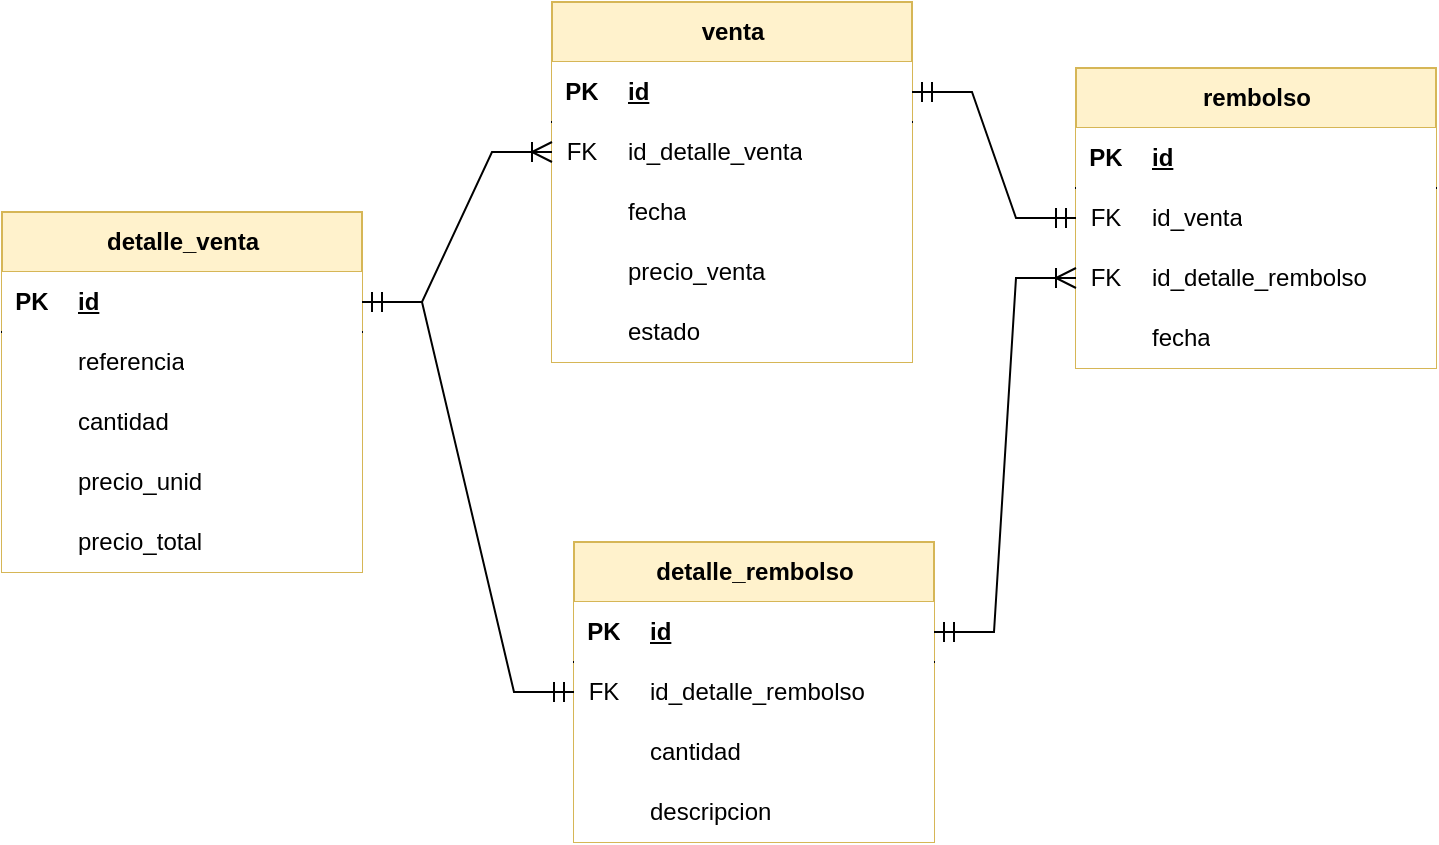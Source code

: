 <mxfile version="26.0.16">
  <diagram name="Página-1" id="95jG_J1Uv0qb6BzTNzBM">
    <mxGraphModel dx="2234" dy="1155" grid="0" gridSize="10" guides="1" tooltips="1" connect="1" arrows="1" fold="1" page="0" pageScale="1" pageWidth="850" pageHeight="1100" math="0" shadow="0">
      <root>
        <mxCell id="0" />
        <mxCell id="1" parent="0" />
        <mxCell id="0oiQTfKQ3cmPWN4CQmtG-1" value="venta" style="shape=table;startSize=30;container=1;collapsible=1;childLayout=tableLayout;fixedRows=1;rowLines=0;fontStyle=1;align=center;resizeLast=1;html=1;fillColor=#fff2cc;strokeColor=#d6b656;" parent="1" vertex="1">
          <mxGeometry x="-232" y="-263" width="180" height="180" as="geometry" />
        </mxCell>
        <mxCell id="0oiQTfKQ3cmPWN4CQmtG-2" value="" style="shape=tableRow;horizontal=0;startSize=0;swimlaneHead=0;swimlaneBody=0;fillColor=none;collapsible=0;dropTarget=0;points=[[0,0.5],[1,0.5]];portConstraint=eastwest;top=0;left=0;right=0;bottom=1;" parent="0oiQTfKQ3cmPWN4CQmtG-1" vertex="1">
          <mxGeometry y="30" width="180" height="30" as="geometry" />
        </mxCell>
        <mxCell id="0oiQTfKQ3cmPWN4CQmtG-3" value="PK" style="shape=partialRectangle;connectable=0;top=0;left=0;bottom=0;right=0;fontStyle=1;overflow=hidden;whiteSpace=wrap;html=1;" parent="0oiQTfKQ3cmPWN4CQmtG-2" vertex="1">
          <mxGeometry width="30" height="30" as="geometry">
            <mxRectangle width="30" height="30" as="alternateBounds" />
          </mxGeometry>
        </mxCell>
        <mxCell id="0oiQTfKQ3cmPWN4CQmtG-4" value="id" style="shape=partialRectangle;connectable=0;top=0;left=0;bottom=0;right=0;align=left;spacingLeft=6;fontStyle=5;overflow=hidden;whiteSpace=wrap;html=1;" parent="0oiQTfKQ3cmPWN4CQmtG-2" vertex="1">
          <mxGeometry x="30" width="150" height="30" as="geometry">
            <mxRectangle width="150" height="30" as="alternateBounds" />
          </mxGeometry>
        </mxCell>
        <mxCell id="0oiQTfKQ3cmPWN4CQmtG-5" value="" style="shape=tableRow;horizontal=0;startSize=0;swimlaneHead=0;swimlaneBody=0;fillColor=none;collapsible=0;dropTarget=0;points=[[0,0.5],[1,0.5]];portConstraint=eastwest;top=0;left=0;right=0;bottom=0;" parent="0oiQTfKQ3cmPWN4CQmtG-1" vertex="1">
          <mxGeometry y="60" width="180" height="30" as="geometry" />
        </mxCell>
        <mxCell id="0oiQTfKQ3cmPWN4CQmtG-6" value="FK" style="shape=partialRectangle;connectable=0;top=0;left=0;bottom=0;right=0;editable=1;overflow=hidden;whiteSpace=wrap;html=1;" parent="0oiQTfKQ3cmPWN4CQmtG-5" vertex="1">
          <mxGeometry width="30" height="30" as="geometry">
            <mxRectangle width="30" height="30" as="alternateBounds" />
          </mxGeometry>
        </mxCell>
        <mxCell id="0oiQTfKQ3cmPWN4CQmtG-7" value="id_detalle_venta" style="shape=partialRectangle;connectable=0;top=0;left=0;bottom=0;right=0;align=left;spacingLeft=6;overflow=hidden;whiteSpace=wrap;html=1;" parent="0oiQTfKQ3cmPWN4CQmtG-5" vertex="1">
          <mxGeometry x="30" width="150" height="30" as="geometry">
            <mxRectangle width="150" height="30" as="alternateBounds" />
          </mxGeometry>
        </mxCell>
        <mxCell id="0oiQTfKQ3cmPWN4CQmtG-8" value="" style="shape=tableRow;horizontal=0;startSize=0;swimlaneHead=0;swimlaneBody=0;fillColor=none;collapsible=0;dropTarget=0;points=[[0,0.5],[1,0.5]];portConstraint=eastwest;top=0;left=0;right=0;bottom=0;" parent="0oiQTfKQ3cmPWN4CQmtG-1" vertex="1">
          <mxGeometry y="90" width="180" height="30" as="geometry" />
        </mxCell>
        <mxCell id="0oiQTfKQ3cmPWN4CQmtG-9" value="" style="shape=partialRectangle;connectable=0;top=0;left=0;bottom=0;right=0;editable=1;overflow=hidden;whiteSpace=wrap;html=1;" parent="0oiQTfKQ3cmPWN4CQmtG-8" vertex="1">
          <mxGeometry width="30" height="30" as="geometry">
            <mxRectangle width="30" height="30" as="alternateBounds" />
          </mxGeometry>
        </mxCell>
        <mxCell id="0oiQTfKQ3cmPWN4CQmtG-10" value="fecha" style="shape=partialRectangle;connectable=0;top=0;left=0;bottom=0;right=0;align=left;spacingLeft=6;overflow=hidden;whiteSpace=wrap;html=1;" parent="0oiQTfKQ3cmPWN4CQmtG-8" vertex="1">
          <mxGeometry x="30" width="150" height="30" as="geometry">
            <mxRectangle width="150" height="30" as="alternateBounds" />
          </mxGeometry>
        </mxCell>
        <mxCell id="0oiQTfKQ3cmPWN4CQmtG-11" value="" style="shape=tableRow;horizontal=0;startSize=0;swimlaneHead=0;swimlaneBody=0;fillColor=none;collapsible=0;dropTarget=0;points=[[0,0.5],[1,0.5]];portConstraint=eastwest;top=0;left=0;right=0;bottom=0;" parent="0oiQTfKQ3cmPWN4CQmtG-1" vertex="1">
          <mxGeometry y="120" width="180" height="30" as="geometry" />
        </mxCell>
        <mxCell id="0oiQTfKQ3cmPWN4CQmtG-12" value="" style="shape=partialRectangle;connectable=0;top=0;left=0;bottom=0;right=0;editable=1;overflow=hidden;whiteSpace=wrap;html=1;" parent="0oiQTfKQ3cmPWN4CQmtG-11" vertex="1">
          <mxGeometry width="30" height="30" as="geometry">
            <mxRectangle width="30" height="30" as="alternateBounds" />
          </mxGeometry>
        </mxCell>
        <mxCell id="0oiQTfKQ3cmPWN4CQmtG-13" value="precio_venta" style="shape=partialRectangle;connectable=0;top=0;left=0;bottom=0;right=0;align=left;spacingLeft=6;overflow=hidden;whiteSpace=wrap;html=1;" parent="0oiQTfKQ3cmPWN4CQmtG-11" vertex="1">
          <mxGeometry x="30" width="150" height="30" as="geometry">
            <mxRectangle width="150" height="30" as="alternateBounds" />
          </mxGeometry>
        </mxCell>
        <mxCell id="0oiQTfKQ3cmPWN4CQmtG-53" style="shape=tableRow;horizontal=0;startSize=0;swimlaneHead=0;swimlaneBody=0;fillColor=none;collapsible=0;dropTarget=0;points=[[0,0.5],[1,0.5]];portConstraint=eastwest;top=0;left=0;right=0;bottom=0;" parent="0oiQTfKQ3cmPWN4CQmtG-1" vertex="1">
          <mxGeometry y="150" width="180" height="30" as="geometry" />
        </mxCell>
        <mxCell id="0oiQTfKQ3cmPWN4CQmtG-54" style="shape=partialRectangle;connectable=0;top=0;left=0;bottom=0;right=0;editable=1;overflow=hidden;whiteSpace=wrap;html=1;" parent="0oiQTfKQ3cmPWN4CQmtG-53" vertex="1">
          <mxGeometry width="30" height="30" as="geometry">
            <mxRectangle width="30" height="30" as="alternateBounds" />
          </mxGeometry>
        </mxCell>
        <mxCell id="0oiQTfKQ3cmPWN4CQmtG-55" value="estado" style="shape=partialRectangle;connectable=0;top=0;left=0;bottom=0;right=0;align=left;spacingLeft=6;overflow=hidden;whiteSpace=wrap;html=1;" parent="0oiQTfKQ3cmPWN4CQmtG-53" vertex="1">
          <mxGeometry x="30" width="150" height="30" as="geometry">
            <mxRectangle width="150" height="30" as="alternateBounds" />
          </mxGeometry>
        </mxCell>
        <mxCell id="0oiQTfKQ3cmPWN4CQmtG-14" value="detalle_venta" style="shape=table;startSize=30;container=1;collapsible=1;childLayout=tableLayout;fixedRows=1;rowLines=0;fontStyle=1;align=center;resizeLast=1;html=1;fillColor=#fff2cc;strokeColor=#d6b656;" parent="1" vertex="1">
          <mxGeometry x="-507" y="-158" width="180" height="180" as="geometry" />
        </mxCell>
        <mxCell id="0oiQTfKQ3cmPWN4CQmtG-15" value="" style="shape=tableRow;horizontal=0;startSize=0;swimlaneHead=0;swimlaneBody=0;fillColor=none;collapsible=0;dropTarget=0;points=[[0,0.5],[1,0.5]];portConstraint=eastwest;top=0;left=0;right=0;bottom=1;" parent="0oiQTfKQ3cmPWN4CQmtG-14" vertex="1">
          <mxGeometry y="30" width="180" height="30" as="geometry" />
        </mxCell>
        <mxCell id="0oiQTfKQ3cmPWN4CQmtG-16" value="PK" style="shape=partialRectangle;connectable=0;top=0;left=0;bottom=0;right=0;fontStyle=1;overflow=hidden;whiteSpace=wrap;html=1;" parent="0oiQTfKQ3cmPWN4CQmtG-15" vertex="1">
          <mxGeometry width="30" height="30" as="geometry">
            <mxRectangle width="30" height="30" as="alternateBounds" />
          </mxGeometry>
        </mxCell>
        <mxCell id="0oiQTfKQ3cmPWN4CQmtG-17" value="id" style="shape=partialRectangle;connectable=0;top=0;left=0;bottom=0;right=0;align=left;spacingLeft=6;fontStyle=5;overflow=hidden;whiteSpace=wrap;html=1;" parent="0oiQTfKQ3cmPWN4CQmtG-15" vertex="1">
          <mxGeometry x="30" width="150" height="30" as="geometry">
            <mxRectangle width="150" height="30" as="alternateBounds" />
          </mxGeometry>
        </mxCell>
        <mxCell id="0oiQTfKQ3cmPWN4CQmtG-18" value="" style="shape=tableRow;horizontal=0;startSize=0;swimlaneHead=0;swimlaneBody=0;fillColor=none;collapsible=0;dropTarget=0;points=[[0,0.5],[1,0.5]];portConstraint=eastwest;top=0;left=0;right=0;bottom=0;" parent="0oiQTfKQ3cmPWN4CQmtG-14" vertex="1">
          <mxGeometry y="60" width="180" height="30" as="geometry" />
        </mxCell>
        <mxCell id="0oiQTfKQ3cmPWN4CQmtG-19" value="" style="shape=partialRectangle;connectable=0;top=0;left=0;bottom=0;right=0;editable=1;overflow=hidden;whiteSpace=wrap;html=1;" parent="0oiQTfKQ3cmPWN4CQmtG-18" vertex="1">
          <mxGeometry width="30" height="30" as="geometry">
            <mxRectangle width="30" height="30" as="alternateBounds" />
          </mxGeometry>
        </mxCell>
        <mxCell id="0oiQTfKQ3cmPWN4CQmtG-20" value="referencia" style="shape=partialRectangle;connectable=0;top=0;left=0;bottom=0;right=0;align=left;spacingLeft=6;overflow=hidden;whiteSpace=wrap;html=1;" parent="0oiQTfKQ3cmPWN4CQmtG-18" vertex="1">
          <mxGeometry x="30" width="150" height="30" as="geometry">
            <mxRectangle width="150" height="30" as="alternateBounds" />
          </mxGeometry>
        </mxCell>
        <mxCell id="0oiQTfKQ3cmPWN4CQmtG-21" value="" style="shape=tableRow;horizontal=0;startSize=0;swimlaneHead=0;swimlaneBody=0;fillColor=none;collapsible=0;dropTarget=0;points=[[0,0.5],[1,0.5]];portConstraint=eastwest;top=0;left=0;right=0;bottom=0;" parent="0oiQTfKQ3cmPWN4CQmtG-14" vertex="1">
          <mxGeometry y="90" width="180" height="30" as="geometry" />
        </mxCell>
        <mxCell id="0oiQTfKQ3cmPWN4CQmtG-22" value="" style="shape=partialRectangle;connectable=0;top=0;left=0;bottom=0;right=0;editable=1;overflow=hidden;whiteSpace=wrap;html=1;" parent="0oiQTfKQ3cmPWN4CQmtG-21" vertex="1">
          <mxGeometry width="30" height="30" as="geometry">
            <mxRectangle width="30" height="30" as="alternateBounds" />
          </mxGeometry>
        </mxCell>
        <mxCell id="0oiQTfKQ3cmPWN4CQmtG-23" value="cantidad" style="shape=partialRectangle;connectable=0;top=0;left=0;bottom=0;right=0;align=left;spacingLeft=6;overflow=hidden;whiteSpace=wrap;html=1;" parent="0oiQTfKQ3cmPWN4CQmtG-21" vertex="1">
          <mxGeometry x="30" width="150" height="30" as="geometry">
            <mxRectangle width="150" height="30" as="alternateBounds" />
          </mxGeometry>
        </mxCell>
        <mxCell id="0oiQTfKQ3cmPWN4CQmtG-64" style="shape=tableRow;horizontal=0;startSize=0;swimlaneHead=0;swimlaneBody=0;fillColor=none;collapsible=0;dropTarget=0;points=[[0,0.5],[1,0.5]];portConstraint=eastwest;top=0;left=0;right=0;bottom=0;" parent="0oiQTfKQ3cmPWN4CQmtG-14" vertex="1">
          <mxGeometry y="120" width="180" height="30" as="geometry" />
        </mxCell>
        <mxCell id="0oiQTfKQ3cmPWN4CQmtG-65" style="shape=partialRectangle;connectable=0;top=0;left=0;bottom=0;right=0;editable=1;overflow=hidden;whiteSpace=wrap;html=1;" parent="0oiQTfKQ3cmPWN4CQmtG-64" vertex="1">
          <mxGeometry width="30" height="30" as="geometry">
            <mxRectangle width="30" height="30" as="alternateBounds" />
          </mxGeometry>
        </mxCell>
        <mxCell id="0oiQTfKQ3cmPWN4CQmtG-66" value="precio_unid" style="shape=partialRectangle;connectable=0;top=0;left=0;bottom=0;right=0;align=left;spacingLeft=6;overflow=hidden;whiteSpace=wrap;html=1;" parent="0oiQTfKQ3cmPWN4CQmtG-64" vertex="1">
          <mxGeometry x="30" width="150" height="30" as="geometry">
            <mxRectangle width="150" height="30" as="alternateBounds" />
          </mxGeometry>
        </mxCell>
        <mxCell id="0oiQTfKQ3cmPWN4CQmtG-24" value="" style="shape=tableRow;horizontal=0;startSize=0;swimlaneHead=0;swimlaneBody=0;fillColor=none;collapsible=0;dropTarget=0;points=[[0,0.5],[1,0.5]];portConstraint=eastwest;top=0;left=0;right=0;bottom=0;" parent="0oiQTfKQ3cmPWN4CQmtG-14" vertex="1">
          <mxGeometry y="150" width="180" height="30" as="geometry" />
        </mxCell>
        <mxCell id="0oiQTfKQ3cmPWN4CQmtG-25" value="" style="shape=partialRectangle;connectable=0;top=0;left=0;bottom=0;right=0;editable=1;overflow=hidden;whiteSpace=wrap;html=1;" parent="0oiQTfKQ3cmPWN4CQmtG-24" vertex="1">
          <mxGeometry width="30" height="30" as="geometry">
            <mxRectangle width="30" height="30" as="alternateBounds" />
          </mxGeometry>
        </mxCell>
        <mxCell id="0oiQTfKQ3cmPWN4CQmtG-26" value="precio_total" style="shape=partialRectangle;connectable=0;top=0;left=0;bottom=0;right=0;align=left;spacingLeft=6;overflow=hidden;whiteSpace=wrap;html=1;" parent="0oiQTfKQ3cmPWN4CQmtG-24" vertex="1">
          <mxGeometry x="30" width="150" height="30" as="geometry">
            <mxRectangle width="150" height="30" as="alternateBounds" />
          </mxGeometry>
        </mxCell>
        <mxCell id="0oiQTfKQ3cmPWN4CQmtG-27" value="rembolso" style="shape=table;startSize=30;container=1;collapsible=1;childLayout=tableLayout;fixedRows=1;rowLines=0;fontStyle=1;align=center;resizeLast=1;html=1;fillColor=#fff2cc;strokeColor=#d6b656;" parent="1" vertex="1">
          <mxGeometry x="30" y="-230" width="180" height="150" as="geometry" />
        </mxCell>
        <mxCell id="0oiQTfKQ3cmPWN4CQmtG-28" value="" style="shape=tableRow;horizontal=0;startSize=0;swimlaneHead=0;swimlaneBody=0;fillColor=none;collapsible=0;dropTarget=0;points=[[0,0.5],[1,0.5]];portConstraint=eastwest;top=0;left=0;right=0;bottom=1;" parent="0oiQTfKQ3cmPWN4CQmtG-27" vertex="1">
          <mxGeometry y="30" width="180" height="30" as="geometry" />
        </mxCell>
        <mxCell id="0oiQTfKQ3cmPWN4CQmtG-29" value="PK" style="shape=partialRectangle;connectable=0;top=0;left=0;bottom=0;right=0;fontStyle=1;overflow=hidden;whiteSpace=wrap;html=1;" parent="0oiQTfKQ3cmPWN4CQmtG-28" vertex="1">
          <mxGeometry width="30" height="30" as="geometry">
            <mxRectangle width="30" height="30" as="alternateBounds" />
          </mxGeometry>
        </mxCell>
        <mxCell id="0oiQTfKQ3cmPWN4CQmtG-30" value="id" style="shape=partialRectangle;connectable=0;top=0;left=0;bottom=0;right=0;align=left;spacingLeft=6;fontStyle=5;overflow=hidden;whiteSpace=wrap;html=1;" parent="0oiQTfKQ3cmPWN4CQmtG-28" vertex="1">
          <mxGeometry x="30" width="150" height="30" as="geometry">
            <mxRectangle width="150" height="30" as="alternateBounds" />
          </mxGeometry>
        </mxCell>
        <mxCell id="0oiQTfKQ3cmPWN4CQmtG-56" style="shape=tableRow;horizontal=0;startSize=0;swimlaneHead=0;swimlaneBody=0;fillColor=none;collapsible=0;dropTarget=0;points=[[0,0.5],[1,0.5]];portConstraint=eastwest;top=0;left=0;right=0;bottom=0;" parent="0oiQTfKQ3cmPWN4CQmtG-27" vertex="1">
          <mxGeometry y="60" width="180" height="30" as="geometry" />
        </mxCell>
        <mxCell id="0oiQTfKQ3cmPWN4CQmtG-57" value="FK" style="shape=partialRectangle;connectable=0;top=0;left=0;bottom=0;right=0;editable=1;overflow=hidden;whiteSpace=wrap;html=1;" parent="0oiQTfKQ3cmPWN4CQmtG-56" vertex="1">
          <mxGeometry width="30" height="30" as="geometry">
            <mxRectangle width="30" height="30" as="alternateBounds" />
          </mxGeometry>
        </mxCell>
        <mxCell id="0oiQTfKQ3cmPWN4CQmtG-58" value="id_venta" style="shape=partialRectangle;connectable=0;fillColor=default;top=0;left=0;bottom=0;right=0;align=left;spacingLeft=6;overflow=hidden;whiteSpace=wrap;html=1;" parent="0oiQTfKQ3cmPWN4CQmtG-56" vertex="1">
          <mxGeometry x="30" width="150" height="30" as="geometry">
            <mxRectangle width="150" height="30" as="alternateBounds" />
          </mxGeometry>
        </mxCell>
        <mxCell id="0oiQTfKQ3cmPWN4CQmtG-31" value="" style="shape=tableRow;horizontal=0;startSize=0;swimlaneHead=0;swimlaneBody=0;fillColor=none;collapsible=0;dropTarget=0;points=[[0,0.5],[1,0.5]];portConstraint=eastwest;top=0;left=0;right=0;bottom=0;" parent="0oiQTfKQ3cmPWN4CQmtG-27" vertex="1">
          <mxGeometry y="90" width="180" height="30" as="geometry" />
        </mxCell>
        <mxCell id="0oiQTfKQ3cmPWN4CQmtG-32" value="FK" style="shape=partialRectangle;connectable=0;top=0;left=0;bottom=0;right=0;editable=1;overflow=hidden;whiteSpace=wrap;html=1;" parent="0oiQTfKQ3cmPWN4CQmtG-31" vertex="1">
          <mxGeometry width="30" height="30" as="geometry">
            <mxRectangle width="30" height="30" as="alternateBounds" />
          </mxGeometry>
        </mxCell>
        <mxCell id="0oiQTfKQ3cmPWN4CQmtG-33" value="id_detalle_rembolso" style="shape=partialRectangle;connectable=0;top=0;left=0;bottom=0;right=0;align=left;spacingLeft=6;overflow=hidden;whiteSpace=wrap;html=1;" parent="0oiQTfKQ3cmPWN4CQmtG-31" vertex="1">
          <mxGeometry x="30" width="150" height="30" as="geometry">
            <mxRectangle width="150" height="30" as="alternateBounds" />
          </mxGeometry>
        </mxCell>
        <mxCell id="0oiQTfKQ3cmPWN4CQmtG-34" value="" style="shape=tableRow;horizontal=0;startSize=0;swimlaneHead=0;swimlaneBody=0;fillColor=none;collapsible=0;dropTarget=0;points=[[0,0.5],[1,0.5]];portConstraint=eastwest;top=0;left=0;right=0;bottom=0;" parent="0oiQTfKQ3cmPWN4CQmtG-27" vertex="1">
          <mxGeometry y="120" width="180" height="30" as="geometry" />
        </mxCell>
        <mxCell id="0oiQTfKQ3cmPWN4CQmtG-35" value="" style="shape=partialRectangle;connectable=0;top=0;left=0;bottom=0;right=0;editable=1;overflow=hidden;whiteSpace=wrap;html=1;" parent="0oiQTfKQ3cmPWN4CQmtG-34" vertex="1">
          <mxGeometry width="30" height="30" as="geometry">
            <mxRectangle width="30" height="30" as="alternateBounds" />
          </mxGeometry>
        </mxCell>
        <mxCell id="0oiQTfKQ3cmPWN4CQmtG-36" value="fecha" style="shape=partialRectangle;connectable=0;top=0;left=0;bottom=0;right=0;align=left;spacingLeft=6;overflow=hidden;whiteSpace=wrap;html=1;" parent="0oiQTfKQ3cmPWN4CQmtG-34" vertex="1">
          <mxGeometry x="30" width="150" height="30" as="geometry">
            <mxRectangle width="150" height="30" as="alternateBounds" />
          </mxGeometry>
        </mxCell>
        <mxCell id="0oiQTfKQ3cmPWN4CQmtG-40" value="detalle_rembolso" style="shape=table;startSize=30;container=1;collapsible=1;childLayout=tableLayout;fixedRows=1;rowLines=0;fontStyle=1;align=center;resizeLast=1;html=1;fillColor=#fff2cc;strokeColor=#d6b656;" parent="1" vertex="1">
          <mxGeometry x="-221" y="7" width="180" height="150" as="geometry" />
        </mxCell>
        <mxCell id="0oiQTfKQ3cmPWN4CQmtG-41" value="" style="shape=tableRow;horizontal=0;startSize=0;swimlaneHead=0;swimlaneBody=0;fillColor=none;collapsible=0;dropTarget=0;points=[[0,0.5],[1,0.5]];portConstraint=eastwest;top=0;left=0;right=0;bottom=1;" parent="0oiQTfKQ3cmPWN4CQmtG-40" vertex="1">
          <mxGeometry y="30" width="180" height="30" as="geometry" />
        </mxCell>
        <mxCell id="0oiQTfKQ3cmPWN4CQmtG-42" value="PK" style="shape=partialRectangle;connectable=0;fillColor=default;top=0;left=0;bottom=0;right=0;fontStyle=1;overflow=hidden;whiteSpace=wrap;html=1;" parent="0oiQTfKQ3cmPWN4CQmtG-41" vertex="1">
          <mxGeometry width="30" height="30" as="geometry">
            <mxRectangle width="30" height="30" as="alternateBounds" />
          </mxGeometry>
        </mxCell>
        <mxCell id="0oiQTfKQ3cmPWN4CQmtG-43" value="id" style="shape=partialRectangle;connectable=0;fillColor=default;top=0;left=0;bottom=0;right=0;align=left;spacingLeft=6;fontStyle=5;overflow=hidden;whiteSpace=wrap;html=1;" parent="0oiQTfKQ3cmPWN4CQmtG-41" vertex="1">
          <mxGeometry x="30" width="150" height="30" as="geometry">
            <mxRectangle width="150" height="30" as="alternateBounds" />
          </mxGeometry>
        </mxCell>
        <mxCell id="0oiQTfKQ3cmPWN4CQmtG-44" value="" style="shape=tableRow;horizontal=0;startSize=0;swimlaneHead=0;swimlaneBody=0;fillColor=none;collapsible=0;dropTarget=0;points=[[0,0.5],[1,0.5]];portConstraint=eastwest;top=0;left=0;right=0;bottom=0;" parent="0oiQTfKQ3cmPWN4CQmtG-40" vertex="1">
          <mxGeometry y="60" width="180" height="30" as="geometry" />
        </mxCell>
        <mxCell id="0oiQTfKQ3cmPWN4CQmtG-45" value="FK" style="shape=partialRectangle;connectable=0;fillColor=default;top=0;left=0;bottom=0;right=0;editable=1;overflow=hidden;whiteSpace=wrap;html=1;" parent="0oiQTfKQ3cmPWN4CQmtG-44" vertex="1">
          <mxGeometry width="30" height="30" as="geometry">
            <mxRectangle width="30" height="30" as="alternateBounds" />
          </mxGeometry>
        </mxCell>
        <mxCell id="0oiQTfKQ3cmPWN4CQmtG-46" value="id_detalle_rembolso" style="shape=partialRectangle;connectable=0;fillColor=default;top=0;left=0;bottom=0;right=0;align=left;spacingLeft=6;overflow=hidden;whiteSpace=wrap;html=1;" parent="0oiQTfKQ3cmPWN4CQmtG-44" vertex="1">
          <mxGeometry x="30" width="150" height="30" as="geometry">
            <mxRectangle width="150" height="30" as="alternateBounds" />
          </mxGeometry>
        </mxCell>
        <mxCell id="0oiQTfKQ3cmPWN4CQmtG-47" value="" style="shape=tableRow;horizontal=0;startSize=0;swimlaneHead=0;swimlaneBody=0;fillColor=none;collapsible=0;dropTarget=0;points=[[0,0.5],[1,0.5]];portConstraint=eastwest;top=0;left=0;right=0;bottom=0;" parent="0oiQTfKQ3cmPWN4CQmtG-40" vertex="1">
          <mxGeometry y="90" width="180" height="30" as="geometry" />
        </mxCell>
        <mxCell id="0oiQTfKQ3cmPWN4CQmtG-48" value="" style="shape=partialRectangle;connectable=0;fillColor=default;top=0;left=0;bottom=0;right=0;editable=1;overflow=hidden;whiteSpace=wrap;html=1;" parent="0oiQTfKQ3cmPWN4CQmtG-47" vertex="1">
          <mxGeometry width="30" height="30" as="geometry">
            <mxRectangle width="30" height="30" as="alternateBounds" />
          </mxGeometry>
        </mxCell>
        <mxCell id="0oiQTfKQ3cmPWN4CQmtG-49" value="cantidad" style="shape=partialRectangle;connectable=0;fillColor=default;top=0;left=0;bottom=0;right=0;align=left;spacingLeft=6;overflow=hidden;whiteSpace=wrap;html=1;" parent="0oiQTfKQ3cmPWN4CQmtG-47" vertex="1">
          <mxGeometry x="30" width="150" height="30" as="geometry">
            <mxRectangle width="150" height="30" as="alternateBounds" />
          </mxGeometry>
        </mxCell>
        <mxCell id="0oiQTfKQ3cmPWN4CQmtG-50" value="" style="shape=tableRow;horizontal=0;startSize=0;swimlaneHead=0;swimlaneBody=0;fillColor=none;collapsible=0;dropTarget=0;points=[[0,0.5],[1,0.5]];portConstraint=eastwest;top=0;left=0;right=0;bottom=0;" parent="0oiQTfKQ3cmPWN4CQmtG-40" vertex="1">
          <mxGeometry y="120" width="180" height="30" as="geometry" />
        </mxCell>
        <mxCell id="0oiQTfKQ3cmPWN4CQmtG-51" value="" style="shape=partialRectangle;connectable=0;fillColor=default;top=0;left=0;bottom=0;right=0;editable=1;overflow=hidden;whiteSpace=wrap;html=1;" parent="0oiQTfKQ3cmPWN4CQmtG-50" vertex="1">
          <mxGeometry width="30" height="30" as="geometry">
            <mxRectangle width="30" height="30" as="alternateBounds" />
          </mxGeometry>
        </mxCell>
        <mxCell id="0oiQTfKQ3cmPWN4CQmtG-52" value="descripcion" style="shape=partialRectangle;connectable=0;fillColor=default;top=0;left=0;bottom=0;right=0;align=left;spacingLeft=6;overflow=hidden;whiteSpace=wrap;html=1;" parent="0oiQTfKQ3cmPWN4CQmtG-50" vertex="1">
          <mxGeometry x="30" width="150" height="30" as="geometry">
            <mxRectangle width="150" height="30" as="alternateBounds" />
          </mxGeometry>
        </mxCell>
        <mxCell id="0oiQTfKQ3cmPWN4CQmtG-60" value="" style="edgeStyle=entityRelationEdgeStyle;fontSize=12;html=1;endArrow=ERoneToMany;startArrow=ERmandOne;rounded=0;startSize=8;endSize=8;entryX=0;entryY=0.5;entryDx=0;entryDy=0;exitX=1;exitY=0.5;exitDx=0;exitDy=0;" parent="1" source="0oiQTfKQ3cmPWN4CQmtG-15" target="0oiQTfKQ3cmPWN4CQmtG-5" edge="1">
          <mxGeometry width="100" height="100" relative="1" as="geometry">
            <mxPoint x="-505" y="253" as="sourcePoint" />
            <mxPoint x="-405" y="153" as="targetPoint" />
          </mxGeometry>
        </mxCell>
        <mxCell id="0oiQTfKQ3cmPWN4CQmtG-61" value="" style="edgeStyle=entityRelationEdgeStyle;fontSize=12;html=1;endArrow=ERmandOne;startArrow=ERmandOne;rounded=0;startSize=8;endSize=8;entryX=0;entryY=0.5;entryDx=0;entryDy=0;exitX=1;exitY=0.5;exitDx=0;exitDy=0;" parent="1" source="0oiQTfKQ3cmPWN4CQmtG-2" target="0oiQTfKQ3cmPWN4CQmtG-56" edge="1">
          <mxGeometry width="100" height="100" relative="1" as="geometry">
            <mxPoint x="-417" y="338" as="sourcePoint" />
            <mxPoint x="-317" y="238" as="targetPoint" />
          </mxGeometry>
        </mxCell>
        <mxCell id="0oiQTfKQ3cmPWN4CQmtG-62" value="" style="edgeStyle=entityRelationEdgeStyle;fontSize=12;html=1;endArrow=ERoneToMany;startArrow=ERmandOne;rounded=0;startSize=8;endSize=8;exitX=1;exitY=0.5;exitDx=0;exitDy=0;" parent="1" source="0oiQTfKQ3cmPWN4CQmtG-41" target="0oiQTfKQ3cmPWN4CQmtG-31" edge="1">
          <mxGeometry width="100" height="100" relative="1" as="geometry">
            <mxPoint x="-325" y="59" as="sourcePoint" />
            <mxPoint x="-230" y="-16" as="targetPoint" />
          </mxGeometry>
        </mxCell>
        <mxCell id="0oiQTfKQ3cmPWN4CQmtG-63" value="" style="edgeStyle=entityRelationEdgeStyle;fontSize=12;html=1;endArrow=ERmandOne;startArrow=ERmandOne;rounded=0;startSize=8;endSize=8;entryX=0;entryY=0.5;entryDx=0;entryDy=0;exitX=1;exitY=0.5;exitDx=0;exitDy=0;" parent="1" source="0oiQTfKQ3cmPWN4CQmtG-15" target="0oiQTfKQ3cmPWN4CQmtG-44" edge="1">
          <mxGeometry width="100" height="100" relative="1" as="geometry">
            <mxPoint x="-388" y="23" as="sourcePoint" />
            <mxPoint x="-306" y="86" as="targetPoint" />
            <Array as="points">
              <mxPoint x="-233" y="78" />
            </Array>
          </mxGeometry>
        </mxCell>
      </root>
    </mxGraphModel>
  </diagram>
</mxfile>

